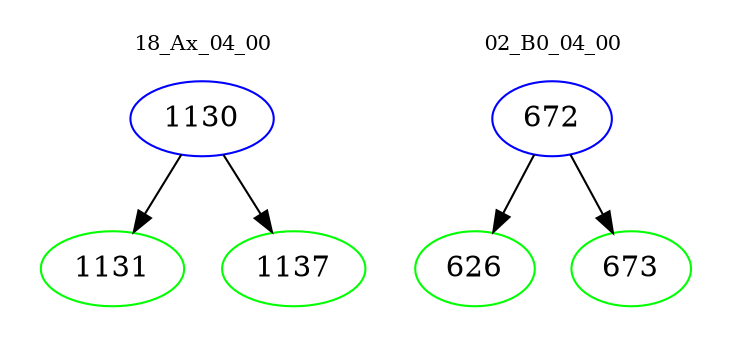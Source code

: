 digraph{
subgraph cluster_0 {
color = white
label = "18_Ax_04_00";
fontsize=10;
T0_1130 [label="1130", color="blue"]
T0_1130 -> T0_1131 [color="black"]
T0_1131 [label="1131", color="green"]
T0_1130 -> T0_1137 [color="black"]
T0_1137 [label="1137", color="green"]
}
subgraph cluster_1 {
color = white
label = "02_B0_04_00";
fontsize=10;
T1_672 [label="672", color="blue"]
T1_672 -> T1_626 [color="black"]
T1_626 [label="626", color="green"]
T1_672 -> T1_673 [color="black"]
T1_673 [label="673", color="green"]
}
}
